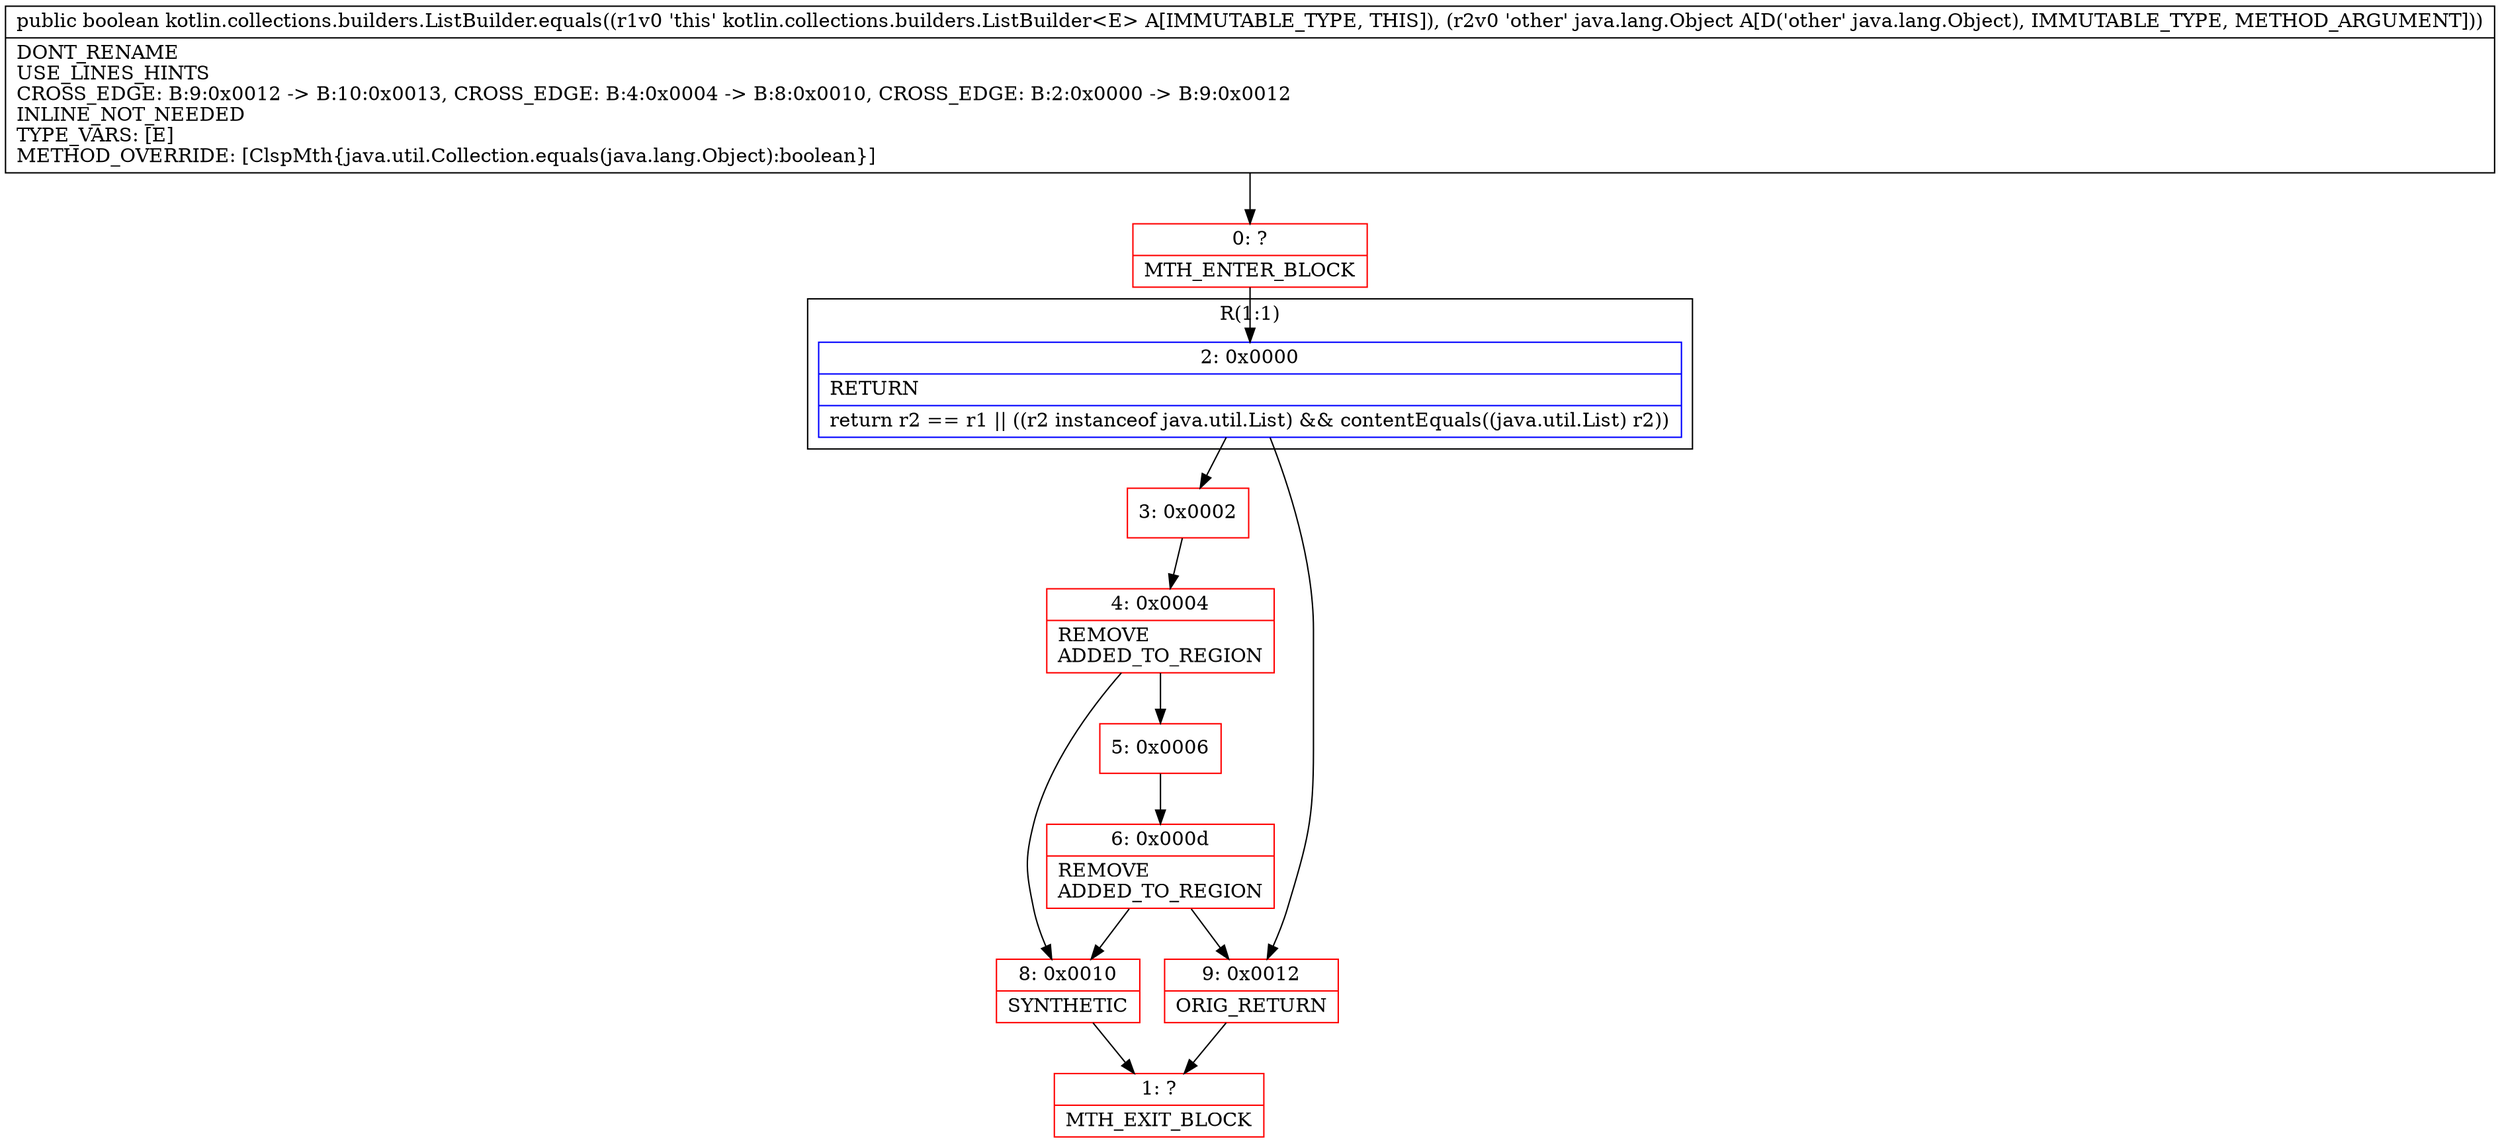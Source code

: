 digraph "CFG forkotlin.collections.builders.ListBuilder.equals(Ljava\/lang\/Object;)Z" {
subgraph cluster_Region_1823856775 {
label = "R(1:1)";
node [shape=record,color=blue];
Node_2 [shape=record,label="{2\:\ 0x0000|RETURN\l|return r2 == r1 \|\| ((r2 instanceof java.util.List) && contentEquals((java.util.List) r2))\l}"];
}
Node_0 [shape=record,color=red,label="{0\:\ ?|MTH_ENTER_BLOCK\l}"];
Node_3 [shape=record,color=red,label="{3\:\ 0x0002}"];
Node_4 [shape=record,color=red,label="{4\:\ 0x0004|REMOVE\lADDED_TO_REGION\l}"];
Node_5 [shape=record,color=red,label="{5\:\ 0x0006}"];
Node_6 [shape=record,color=red,label="{6\:\ 0x000d|REMOVE\lADDED_TO_REGION\l}"];
Node_8 [shape=record,color=red,label="{8\:\ 0x0010|SYNTHETIC\l}"];
Node_1 [shape=record,color=red,label="{1\:\ ?|MTH_EXIT_BLOCK\l}"];
Node_9 [shape=record,color=red,label="{9\:\ 0x0012|ORIG_RETURN\l}"];
MethodNode[shape=record,label="{public boolean kotlin.collections.builders.ListBuilder.equals((r1v0 'this' kotlin.collections.builders.ListBuilder\<E\> A[IMMUTABLE_TYPE, THIS]), (r2v0 'other' java.lang.Object A[D('other' java.lang.Object), IMMUTABLE_TYPE, METHOD_ARGUMENT]))  | DONT_RENAME\lUSE_LINES_HINTS\lCROSS_EDGE: B:9:0x0012 \-\> B:10:0x0013, CROSS_EDGE: B:4:0x0004 \-\> B:8:0x0010, CROSS_EDGE: B:2:0x0000 \-\> B:9:0x0012\lINLINE_NOT_NEEDED\lTYPE_VARS: [E]\lMETHOD_OVERRIDE: [ClspMth\{java.util.Collection.equals(java.lang.Object):boolean\}]\l}"];
MethodNode -> Node_0;Node_2 -> Node_3;
Node_2 -> Node_9;
Node_0 -> Node_2;
Node_3 -> Node_4;
Node_4 -> Node_5;
Node_4 -> Node_8;
Node_5 -> Node_6;
Node_6 -> Node_8;
Node_6 -> Node_9;
Node_8 -> Node_1;
Node_9 -> Node_1;
}


